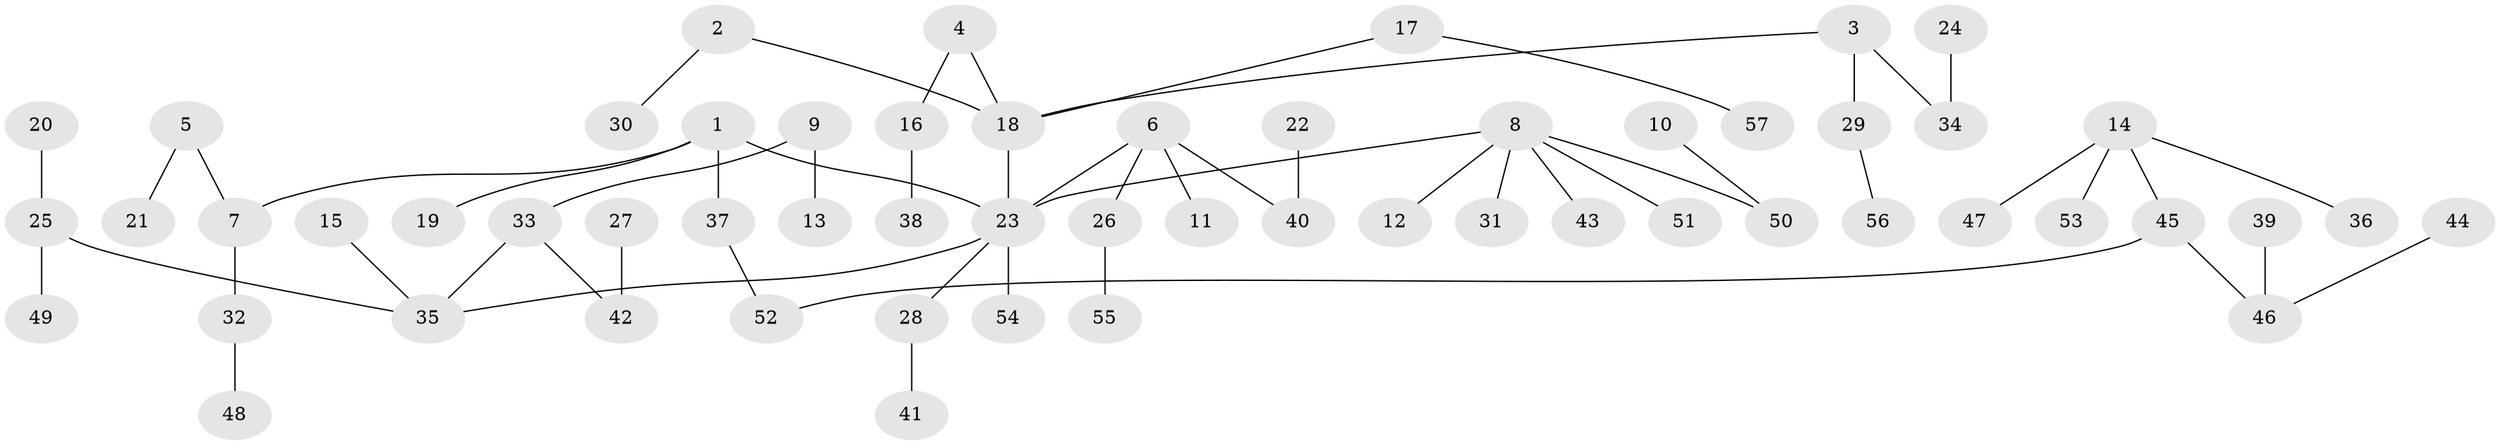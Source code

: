 // original degree distribution, {4: 0.08771929824561403, 8: 0.008771929824561403, 1: 0.5175438596491229, 5: 0.043859649122807015, 3: 0.10526315789473684, 6: 0.008771929824561403, 2: 0.22807017543859648}
// Generated by graph-tools (version 1.1) at 2025/02/03/09/25 03:02:23]
// undirected, 57 vertices, 56 edges
graph export_dot {
graph [start="1"]
  node [color=gray90,style=filled];
  1;
  2;
  3;
  4;
  5;
  6;
  7;
  8;
  9;
  10;
  11;
  12;
  13;
  14;
  15;
  16;
  17;
  18;
  19;
  20;
  21;
  22;
  23;
  24;
  25;
  26;
  27;
  28;
  29;
  30;
  31;
  32;
  33;
  34;
  35;
  36;
  37;
  38;
  39;
  40;
  41;
  42;
  43;
  44;
  45;
  46;
  47;
  48;
  49;
  50;
  51;
  52;
  53;
  54;
  55;
  56;
  57;
  1 -- 7 [weight=1.0];
  1 -- 19 [weight=1.0];
  1 -- 23 [weight=1.0];
  1 -- 37 [weight=1.0];
  2 -- 18 [weight=1.0];
  2 -- 30 [weight=1.0];
  3 -- 18 [weight=1.0];
  3 -- 29 [weight=1.0];
  3 -- 34 [weight=1.0];
  4 -- 16 [weight=1.0];
  4 -- 18 [weight=1.0];
  5 -- 7 [weight=1.0];
  5 -- 21 [weight=1.0];
  6 -- 11 [weight=1.0];
  6 -- 23 [weight=1.0];
  6 -- 26 [weight=1.0];
  6 -- 40 [weight=1.0];
  7 -- 32 [weight=1.0];
  8 -- 12 [weight=1.0];
  8 -- 23 [weight=1.0];
  8 -- 31 [weight=1.0];
  8 -- 43 [weight=1.0];
  8 -- 50 [weight=1.0];
  8 -- 51 [weight=1.0];
  9 -- 13 [weight=1.0];
  9 -- 33 [weight=1.0];
  10 -- 50 [weight=1.0];
  14 -- 36 [weight=1.0];
  14 -- 45 [weight=1.0];
  14 -- 47 [weight=1.0];
  14 -- 53 [weight=1.0];
  15 -- 35 [weight=1.0];
  16 -- 38 [weight=1.0];
  17 -- 18 [weight=1.0];
  17 -- 57 [weight=1.0];
  18 -- 23 [weight=1.0];
  20 -- 25 [weight=1.0];
  22 -- 40 [weight=1.0];
  23 -- 28 [weight=1.0];
  23 -- 35 [weight=1.0];
  23 -- 54 [weight=1.0];
  24 -- 34 [weight=1.0];
  25 -- 35 [weight=1.0];
  25 -- 49 [weight=1.0];
  26 -- 55 [weight=1.0];
  27 -- 42 [weight=1.0];
  28 -- 41 [weight=1.0];
  29 -- 56 [weight=1.0];
  32 -- 48 [weight=1.0];
  33 -- 35 [weight=1.0];
  33 -- 42 [weight=1.0];
  37 -- 52 [weight=1.0];
  39 -- 46 [weight=1.0];
  44 -- 46 [weight=1.0];
  45 -- 46 [weight=1.0];
  45 -- 52 [weight=1.0];
}
